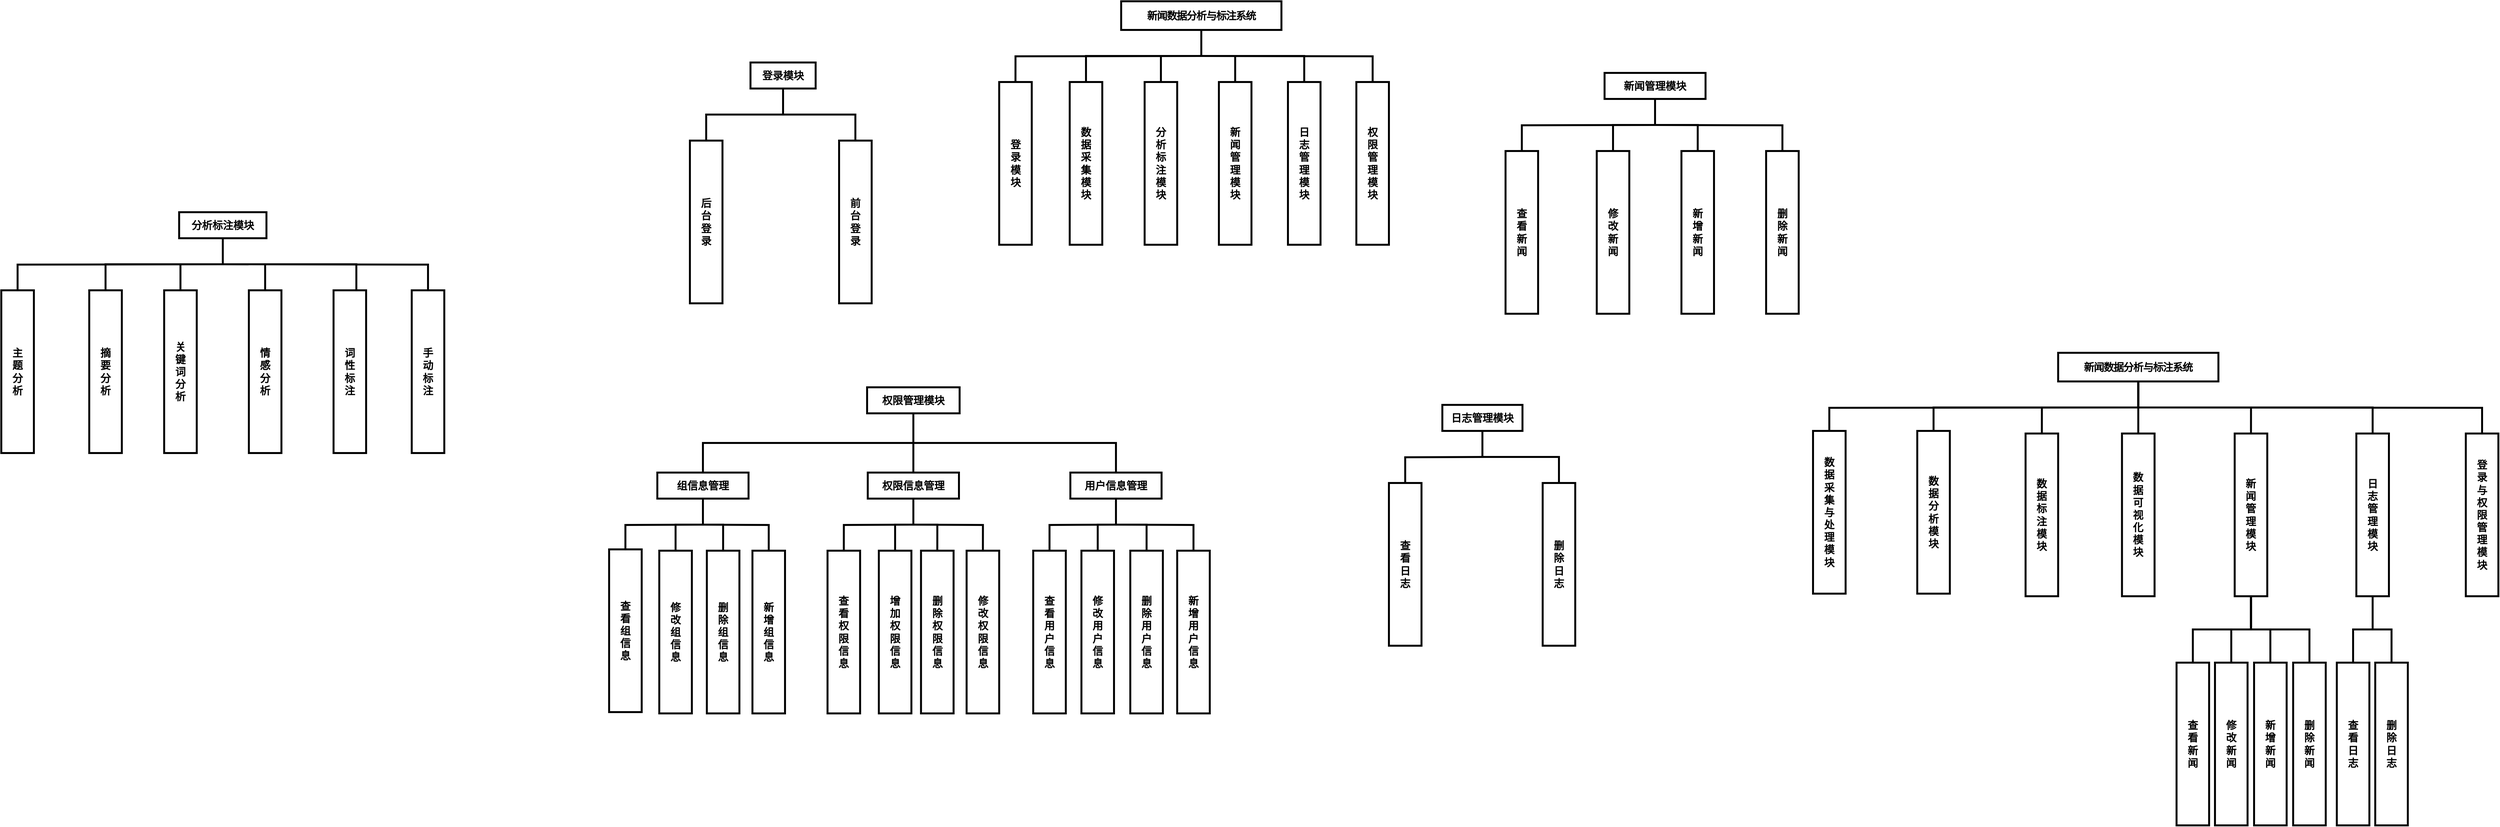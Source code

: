 <mxfile version="26.2.15">
  <diagram name="第 1 页" id="wNZx7SyFyyRfFWTo70jK">
    <mxGraphModel dx="2919" dy="907" grid="0" gridSize="10" guides="1" tooltips="1" connect="1" arrows="1" fold="1" page="0" pageScale="1" pageWidth="827" pageHeight="1169" math="0" shadow="0">
      <root>
        <mxCell id="0" />
        <mxCell id="1" parent="0" />
        <mxCell id="DOAJAbYyy1WLWtL5gkmH-6" style="edgeStyle=orthogonalEdgeStyle;rounded=0;orthogonalLoop=1;jettySize=auto;html=1;entryX=0.5;entryY=0;entryDx=0;entryDy=0;strokeWidth=3;fontSize=16;fontStyle=1;endArrow=none;startFill=0;" parent="1" target="DOAJAbYyy1WLWtL5gkmH-3" edge="1">
          <mxGeometry relative="1" as="geometry">
            <mxPoint x="440" y="250" as="sourcePoint" />
          </mxGeometry>
        </mxCell>
        <mxCell id="DOAJAbYyy1WLWtL5gkmH-7" style="edgeStyle=orthogonalEdgeStyle;rounded=0;orthogonalLoop=1;jettySize=auto;html=1;entryX=0.5;entryY=0;entryDx=0;entryDy=0;strokeWidth=3;fontSize=16;fontStyle=1;endArrow=none;startFill=0;" parent="1" source="DOAJAbYyy1WLWtL5gkmH-1" target="DOAJAbYyy1WLWtL5gkmH-2" edge="1">
          <mxGeometry relative="1" as="geometry" />
        </mxCell>
        <mxCell id="DOAJAbYyy1WLWtL5gkmH-9" style="edgeStyle=orthogonalEdgeStyle;rounded=0;orthogonalLoop=1;jettySize=auto;html=1;entryX=0.5;entryY=0;entryDx=0;entryDy=0;strokeWidth=3;fontSize=16;fontStyle=1;endArrow=none;startFill=0;" parent="1" target="DOAJAbYyy1WLWtL5gkmH-5" edge="1">
          <mxGeometry relative="1" as="geometry">
            <mxPoint x="440" y="250" as="sourcePoint" />
          </mxGeometry>
        </mxCell>
        <mxCell id="2Rs48mxPkC5bB08ID7a5-3" style="edgeStyle=orthogonalEdgeStyle;rounded=0;orthogonalLoop=1;jettySize=auto;html=1;exitX=0.5;exitY=1;exitDx=0;exitDy=0;strokeWidth=3;fontSize=16;fontStyle=1;endArrow=none;startFill=0;" parent="1" source="DOAJAbYyy1WLWtL5gkmH-1" target="2Rs48mxPkC5bB08ID7a5-1" edge="1">
          <mxGeometry relative="1" as="geometry" />
        </mxCell>
        <mxCell id="2Rs48mxPkC5bB08ID7a5-4" style="edgeStyle=orthogonalEdgeStyle;rounded=0;orthogonalLoop=1;jettySize=auto;html=1;entryX=0.5;entryY=0;entryDx=0;entryDy=0;exitX=0.5;exitY=1;exitDx=0;exitDy=0;strokeWidth=3;fontSize=16;fontStyle=1;endArrow=none;startFill=0;" parent="1" source="DOAJAbYyy1WLWtL5gkmH-1" target="DOAJAbYyy1WLWtL5gkmH-4" edge="1">
          <mxGeometry relative="1" as="geometry" />
        </mxCell>
        <mxCell id="2Rs48mxPkC5bB08ID7a5-6" style="edgeStyle=orthogonalEdgeStyle;rounded=0;orthogonalLoop=1;jettySize=auto;html=1;entryX=0.5;entryY=0;entryDx=0;entryDy=0;strokeWidth=3;fontSize=16;fontStyle=1;endArrow=none;startFill=0;" parent="1" source="DOAJAbYyy1WLWtL5gkmH-1" target="2Rs48mxPkC5bB08ID7a5-5" edge="1">
          <mxGeometry relative="1" as="geometry" />
        </mxCell>
        <mxCell id="DOAJAbYyy1WLWtL5gkmH-1" value="&lt;span lang=&quot;ZH-CN&quot; style=&quot;text-align: start; line-height: 24px; font-family: SimHei; letter-spacing: -0.65pt;&quot;&gt;&lt;font&gt;新闻数据分析与标注系统&lt;/font&gt;&lt;/span&gt;&lt;span style=&quot;text-align: start;&quot;&gt;&lt;/span&gt;" style="whiteSpace=wrap;html=1;align=center;strokeWidth=3;fontSize=16;fontStyle=1" parent="1" vertex="1">
          <mxGeometry x="319" y="166" width="246" height="44" as="geometry" />
        </mxCell>
        <mxCell id="DOAJAbYyy1WLWtL5gkmH-2" value="&lt;div&gt;分&lt;/div&gt;&lt;div&gt;析&lt;/div&gt;&lt;div&gt;标&lt;/div&gt;&lt;div&gt;注&lt;/div&gt;&lt;div&gt;模&lt;/div&gt;&lt;div&gt;块&lt;/div&gt;" style="whiteSpace=wrap;html=1;align=center;strokeWidth=3;fontSize=16;fontStyle=1" parent="1" vertex="1">
          <mxGeometry x="355" y="290" width="50" height="250" as="geometry" />
        </mxCell>
        <mxCell id="DOAJAbYyy1WLWtL5gkmH-3" value="&lt;div&gt;&lt;span style=&quot;background-color: transparent; color: light-dark(rgb(0, 0, 0), rgb(255, 255, 255));&quot;&gt;登&lt;/span&gt;&lt;/div&gt;&lt;div&gt;录&lt;/div&gt;&lt;div&gt;&lt;span style=&quot;background-color: transparent; color: light-dark(rgb(0, 0, 0), rgb(255, 255, 255));&quot;&gt;模&lt;/span&gt;&lt;/div&gt;&lt;div&gt;&lt;span style=&quot;background-color: transparent; color: light-dark(rgb(0, 0, 0), rgb(255, 255, 255));&quot;&gt;块&lt;/span&gt;&lt;/div&gt;" style="whiteSpace=wrap;html=1;align=center;strokeWidth=3;fontSize=16;fontStyle=1" parent="1" vertex="1">
          <mxGeometry x="131.75" y="290" width="50" height="250" as="geometry" />
        </mxCell>
        <mxCell id="DOAJAbYyy1WLWtL5gkmH-4" value="日&lt;div&gt;志&lt;/div&gt;&lt;div&gt;管&lt;/div&gt;&lt;div&gt;理&lt;/div&gt;&lt;div&gt;模&lt;/div&gt;&lt;div&gt;块&lt;/div&gt;" style="whiteSpace=wrap;html=1;align=center;strokeWidth=3;fontSize=16;fontStyle=1" parent="1" vertex="1">
          <mxGeometry x="575" y="290" width="50" height="250" as="geometry" />
        </mxCell>
        <mxCell id="DOAJAbYyy1WLWtL5gkmH-5" value="权&lt;div&gt;限&lt;/div&gt;&lt;div&gt;&lt;span style=&quot;background-color: transparent; color: light-dark(rgb(0, 0, 0), rgb(255, 255, 255));&quot;&gt;管&lt;/span&gt;&lt;/div&gt;&lt;div&gt;&lt;span style=&quot;background-color: transparent; color: light-dark(rgb(0, 0, 0), rgb(255, 255, 255));&quot;&gt;理&lt;/span&gt;&lt;/div&gt;&lt;div&gt;&lt;span style=&quot;background-color: transparent; color: light-dark(rgb(0, 0, 0), rgb(255, 255, 255));&quot;&gt;模&lt;/span&gt;&lt;/div&gt;&lt;div&gt;&lt;span style=&quot;background-color: transparent; color: light-dark(rgb(0, 0, 0), rgb(255, 255, 255));&quot;&gt;块&lt;/span&gt;&lt;/div&gt;" style="whiteSpace=wrap;html=1;align=center;strokeWidth=3;fontSize=16;fontStyle=1" parent="1" vertex="1">
          <mxGeometry x="680" y="290" width="50" height="250" as="geometry" />
        </mxCell>
        <mxCell id="DOAJAbYyy1WLWtL5gkmH-11" style="edgeStyle=orthogonalEdgeStyle;rounded=0;orthogonalLoop=1;jettySize=auto;html=1;entryX=0.5;entryY=0;entryDx=0;entryDy=0;strokeWidth=3;fontSize=16;fontStyle=1;endArrow=none;startFill=0;exitX=0.5;exitY=1;exitDx=0;exitDy=0;" parent="1" source="DOAJAbYyy1WLWtL5gkmH-14" target="DOAJAbYyy1WLWtL5gkmH-15" edge="1">
          <mxGeometry relative="1" as="geometry" />
        </mxCell>
        <mxCell id="DOAJAbYyy1WLWtL5gkmH-12" style="edgeStyle=orthogonalEdgeStyle;rounded=0;orthogonalLoop=1;jettySize=auto;html=1;entryX=0.5;entryY=0;entryDx=0;entryDy=0;strokeWidth=3;fontSize=16;fontStyle=1;endArrow=none;startFill=0;exitX=0.5;exitY=1;exitDx=0;exitDy=0;" parent="1" source="DOAJAbYyy1WLWtL5gkmH-14" target="DOAJAbYyy1WLWtL5gkmH-17" edge="1">
          <mxGeometry relative="1" as="geometry" />
        </mxCell>
        <mxCell id="DOAJAbYyy1WLWtL5gkmH-14" value="登录模块" style="whiteSpace=wrap;html=1;align=center;strokeWidth=3;fontSize=16;fontStyle=1" parent="1" vertex="1">
          <mxGeometry x="-250" y="260" width="100" height="40" as="geometry" />
        </mxCell>
        <mxCell id="DOAJAbYyy1WLWtL5gkmH-15" value="&lt;span style=&quot;background-color: transparent; color: light-dark(rgb(0, 0, 0), rgb(255, 255, 255));&quot;&gt;后&lt;/span&gt;&lt;div&gt;&lt;span style=&quot;background-color: transparent; color: light-dark(rgb(0, 0, 0), rgb(255, 255, 255));&quot;&gt;台&lt;/span&gt;&lt;/div&gt;&lt;div&gt;&lt;span style=&quot;background-color: transparent; color: light-dark(rgb(0, 0, 0), rgb(255, 255, 255));&quot;&gt;登&lt;/span&gt;&lt;div&gt;录&lt;/div&gt;&lt;/div&gt;" style="whiteSpace=wrap;html=1;align=center;strokeWidth=3;fontSize=16;fontStyle=1" parent="1" vertex="1">
          <mxGeometry x="-343" y="380" width="50" height="250" as="geometry" />
        </mxCell>
        <mxCell id="DOAJAbYyy1WLWtL5gkmH-17" value="前&lt;div&gt;台&lt;br&gt;&lt;div&gt;登&lt;/div&gt;&lt;div&gt;录&lt;/div&gt;&lt;/div&gt;" style="whiteSpace=wrap;html=1;align=center;strokeWidth=3;fontSize=16;fontStyle=1" parent="1" vertex="1">
          <mxGeometry x="-114" y="380" width="50" height="250" as="geometry" />
        </mxCell>
        <mxCell id="DOAJAbYyy1WLWtL5gkmH-56" style="edgeStyle=orthogonalEdgeStyle;rounded=0;orthogonalLoop=1;jettySize=auto;html=1;entryX=0.5;entryY=0;entryDx=0;entryDy=0;strokeWidth=3;fontSize=16;fontStyle=1;endArrow=none;startFill=0;" parent="1" target="DOAJAbYyy1WLWtL5gkmH-62" edge="1">
          <mxGeometry relative="1" as="geometry">
            <mxPoint x="-323" y="970" as="sourcePoint" />
          </mxGeometry>
        </mxCell>
        <mxCell id="DOAJAbYyy1WLWtL5gkmH-57" style="edgeStyle=orthogonalEdgeStyle;rounded=0;orthogonalLoop=1;jettySize=auto;html=1;entryX=0.5;entryY=0;entryDx=0;entryDy=0;strokeWidth=3;fontSize=16;fontStyle=1;endArrow=none;startFill=0;" parent="1" source="DOAJAbYyy1WLWtL5gkmH-60" target="DOAJAbYyy1WLWtL5gkmH-61" edge="1">
          <mxGeometry relative="1" as="geometry" />
        </mxCell>
        <mxCell id="DOAJAbYyy1WLWtL5gkmH-59" style="edgeStyle=orthogonalEdgeStyle;rounded=0;orthogonalLoop=1;jettySize=auto;html=1;entryX=0.5;entryY=0;entryDx=0;entryDy=0;strokeWidth=3;fontSize=16;fontStyle=1;endArrow=none;startFill=0;" parent="1" target="DOAJAbYyy1WLWtL5gkmH-64" edge="1">
          <mxGeometry relative="1" as="geometry">
            <mxPoint x="-323" y="970" as="sourcePoint" />
          </mxGeometry>
        </mxCell>
        <mxCell id="P7XNdEsVjHA1NqvzfbC5-4" style="edgeStyle=orthogonalEdgeStyle;rounded=0;orthogonalLoop=1;jettySize=auto;html=1;entryX=0.5;entryY=0;entryDx=0;entryDy=0;strokeWidth=3;fontStyle=1;fontSize=16;endArrow=none;startFill=0;" parent="1" source="DOAJAbYyy1WLWtL5gkmH-60" target="P7XNdEsVjHA1NqvzfbC5-3" edge="1">
          <mxGeometry relative="1" as="geometry" />
        </mxCell>
        <mxCell id="DOAJAbYyy1WLWtL5gkmH-60" value="组信息管理" style="whiteSpace=wrap;html=1;align=center;strokeWidth=3;fontSize=16;fontStyle=1" parent="1" vertex="1">
          <mxGeometry x="-393" y="890" width="140" height="40" as="geometry" />
        </mxCell>
        <mxCell id="DOAJAbYyy1WLWtL5gkmH-61" value="修&lt;div&gt;改&lt;/div&gt;&lt;div&gt;组&lt;/div&gt;&lt;div&gt;信&lt;/div&gt;&lt;div&gt;息&lt;/div&gt;" style="whiteSpace=wrap;html=1;align=center;strokeWidth=3;fontSize=16;fontStyle=1" parent="1" vertex="1">
          <mxGeometry x="-390" y="1010" width="50" height="250" as="geometry" />
        </mxCell>
        <mxCell id="DOAJAbYyy1WLWtL5gkmH-62" value="&lt;div&gt;查&lt;/div&gt;&lt;div&gt;看&lt;/div&gt;&lt;div&gt;组&lt;/div&gt;&lt;div&gt;信&lt;/div&gt;&lt;div&gt;息&lt;/div&gt;" style="whiteSpace=wrap;html=1;align=center;strokeWidth=3;fontSize=16;fontStyle=1" parent="1" vertex="1">
          <mxGeometry x="-467" y="1008" width="50" height="250" as="geometry" />
        </mxCell>
        <mxCell id="DOAJAbYyy1WLWtL5gkmH-64" value="&lt;span style=&quot;background-color: transparent; color: light-dark(rgb(0, 0, 0), rgb(255, 255, 255));&quot;&gt;新&lt;/span&gt;&lt;div&gt;&lt;span style=&quot;background-color: transparent; color: light-dark(rgb(0, 0, 0), rgb(255, 255, 255));&quot;&gt;增&lt;/span&gt;&lt;/div&gt;&lt;div&gt;&lt;span style=&quot;background-color: transparent; color: light-dark(rgb(0, 0, 0), rgb(255, 255, 255));&quot;&gt;组&lt;/span&gt;&lt;/div&gt;&lt;div&gt;&lt;span style=&quot;background-color: transparent; color: light-dark(rgb(0, 0, 0), rgb(255, 255, 255));&quot;&gt;信&lt;/span&gt;&lt;/div&gt;&lt;div&gt;&lt;span style=&quot;background-color: transparent; color: light-dark(rgb(0, 0, 0), rgb(255, 255, 255));&quot;&gt;息&lt;/span&gt;&lt;/div&gt;" style="whiteSpace=wrap;html=1;align=center;strokeWidth=3;fontSize=16;fontStyle=1" parent="1" vertex="1">
          <mxGeometry x="-247" y="1010" width="50" height="250" as="geometry" />
        </mxCell>
        <mxCell id="DOAJAbYyy1WLWtL5gkmH-65" style="edgeStyle=orthogonalEdgeStyle;rounded=0;orthogonalLoop=1;jettySize=auto;html=1;entryX=0.5;entryY=0;entryDx=0;entryDy=0;strokeWidth=3;fontSize=16;fontStyle=1;endArrow=none;startFill=0;" parent="1" target="DOAJAbYyy1WLWtL5gkmH-71" edge="1">
          <mxGeometry relative="1" as="geometry">
            <mxPoint x="311" y="970" as="sourcePoint" />
          </mxGeometry>
        </mxCell>
        <mxCell id="DOAJAbYyy1WLWtL5gkmH-66" style="edgeStyle=orthogonalEdgeStyle;rounded=0;orthogonalLoop=1;jettySize=auto;html=1;entryX=0.5;entryY=0;entryDx=0;entryDy=0;strokeWidth=3;fontSize=16;fontStyle=1;endArrow=none;startFill=0;" parent="1" source="DOAJAbYyy1WLWtL5gkmH-69" target="DOAJAbYyy1WLWtL5gkmH-70" edge="1">
          <mxGeometry relative="1" as="geometry" />
        </mxCell>
        <mxCell id="DOAJAbYyy1WLWtL5gkmH-68" style="edgeStyle=orthogonalEdgeStyle;rounded=0;orthogonalLoop=1;jettySize=auto;html=1;entryX=0.5;entryY=0;entryDx=0;entryDy=0;strokeWidth=3;fontSize=16;fontStyle=1;endArrow=none;startFill=0;" parent="1" target="DOAJAbYyy1WLWtL5gkmH-73" edge="1">
          <mxGeometry relative="1" as="geometry">
            <mxPoint x="311" y="970" as="sourcePoint" />
          </mxGeometry>
        </mxCell>
        <mxCell id="P7XNdEsVjHA1NqvzfbC5-6" style="edgeStyle=orthogonalEdgeStyle;rounded=0;orthogonalLoop=1;jettySize=auto;html=1;entryX=0.5;entryY=0;entryDx=0;entryDy=0;strokeWidth=3;fontStyle=1;fontSize=16;endArrow=none;startFill=0;" parent="1" source="DOAJAbYyy1WLWtL5gkmH-69" target="P7XNdEsVjHA1NqvzfbC5-5" edge="1">
          <mxGeometry relative="1" as="geometry" />
        </mxCell>
        <mxCell id="DOAJAbYyy1WLWtL5gkmH-69" value="用户信息管理" style="whiteSpace=wrap;html=1;align=center;strokeWidth=3;fontSize=16;fontStyle=1" parent="1" vertex="1">
          <mxGeometry x="241" y="890" width="140" height="40" as="geometry" />
        </mxCell>
        <mxCell id="DOAJAbYyy1WLWtL5gkmH-70" value="修&lt;div&gt;改&lt;/div&gt;&lt;div&gt;用&lt;/div&gt;&lt;div&gt;户&lt;/div&gt;&lt;div&gt;信&lt;/div&gt;&lt;div&gt;息&lt;/div&gt;" style="whiteSpace=wrap;html=1;align=center;strokeWidth=3;fontSize=16;fontStyle=1" parent="1" vertex="1">
          <mxGeometry x="258" y="1010" width="50" height="250" as="geometry" />
        </mxCell>
        <mxCell id="DOAJAbYyy1WLWtL5gkmH-71" value="&lt;div&gt;查&lt;/div&gt;&lt;div&gt;看&lt;/div&gt;&lt;div&gt;用&lt;/div&gt;&lt;div&gt;户&lt;/div&gt;&lt;div&gt;信&lt;/div&gt;&lt;div&gt;息&lt;/div&gt;" style="whiteSpace=wrap;html=1;align=center;strokeWidth=3;fontSize=16;fontStyle=1" parent="1" vertex="1">
          <mxGeometry x="184" y="1010" width="50" height="250" as="geometry" />
        </mxCell>
        <mxCell id="DOAJAbYyy1WLWtL5gkmH-73" value="&lt;span style=&quot;background-color: transparent; color: light-dark(rgb(0, 0, 0), rgb(255, 255, 255));&quot;&gt;新&lt;/span&gt;&lt;div&gt;&lt;span style=&quot;background-color: transparent; color: light-dark(rgb(0, 0, 0), rgb(255, 255, 255));&quot;&gt;增&lt;/span&gt;&lt;/div&gt;&lt;div&gt;&lt;span style=&quot;background-color: transparent; color: light-dark(rgb(0, 0, 0), rgb(255, 255, 255));&quot;&gt;用&lt;/span&gt;&lt;div&gt;户&lt;/div&gt;&lt;/div&gt;&lt;div&gt;信&lt;/div&gt;&lt;div&gt;息&lt;/div&gt;" style="whiteSpace=wrap;html=1;align=center;strokeWidth=3;fontSize=16;fontStyle=1" parent="1" vertex="1">
          <mxGeometry x="405" y="1010" width="50" height="250" as="geometry" />
        </mxCell>
        <mxCell id="DOAJAbYyy1WLWtL5gkmH-74" style="edgeStyle=orthogonalEdgeStyle;rounded=0;orthogonalLoop=1;jettySize=auto;html=1;entryX=0.5;entryY=0;entryDx=0;entryDy=0;strokeWidth=3;fontSize=16;fontStyle=1;endArrow=none;startFill=0;" parent="1" target="DOAJAbYyy1WLWtL5gkmH-80" edge="1">
          <mxGeometry relative="1" as="geometry">
            <mxPoint x="1.75" y="970" as="sourcePoint" />
          </mxGeometry>
        </mxCell>
        <mxCell id="DOAJAbYyy1WLWtL5gkmH-76" style="edgeStyle=orthogonalEdgeStyle;rounded=0;orthogonalLoop=1;jettySize=auto;html=1;entryX=0.5;entryY=0;entryDx=0;entryDy=0;strokeWidth=3;fontSize=16;fontStyle=1;endArrow=none;startFill=0;" parent="1" source="DOAJAbYyy1WLWtL5gkmH-78" target="DOAJAbYyy1WLWtL5gkmH-81" edge="1">
          <mxGeometry relative="1" as="geometry" />
        </mxCell>
        <mxCell id="DOAJAbYyy1WLWtL5gkmH-77" style="edgeStyle=orthogonalEdgeStyle;rounded=0;orthogonalLoop=1;jettySize=auto;html=1;entryX=0.5;entryY=0;entryDx=0;entryDy=0;strokeWidth=3;fontSize=16;fontStyle=1;endArrow=none;startFill=0;" parent="1" target="DOAJAbYyy1WLWtL5gkmH-82" edge="1">
          <mxGeometry relative="1" as="geometry">
            <mxPoint x="1.75" y="970" as="sourcePoint" />
          </mxGeometry>
        </mxCell>
        <mxCell id="P7XNdEsVjHA1NqvzfbC5-10" style="edgeStyle=orthogonalEdgeStyle;rounded=0;orthogonalLoop=1;jettySize=auto;html=1;strokeWidth=3;fontStyle=1;fontSize=16;endArrow=none;startFill=0;" parent="1" source="DOAJAbYyy1WLWtL5gkmH-78" target="P7XNdEsVjHA1NqvzfbC5-8" edge="1">
          <mxGeometry relative="1" as="geometry" />
        </mxCell>
        <mxCell id="DOAJAbYyy1WLWtL5gkmH-78" value="权限信息管理" style="whiteSpace=wrap;html=1;align=center;strokeWidth=3;fontSize=16;fontStyle=1" parent="1" vertex="1">
          <mxGeometry x="-70" y="890" width="140" height="40" as="geometry" />
        </mxCell>
        <mxCell id="DOAJAbYyy1WLWtL5gkmH-80" value="&lt;div&gt;查&lt;/div&gt;&lt;div&gt;看&lt;/div&gt;&lt;div&gt;权&lt;/div&gt;&lt;div&gt;限&lt;/div&gt;&lt;div&gt;信&lt;/div&gt;&lt;div&gt;息&lt;/div&gt;" style="whiteSpace=wrap;html=1;align=center;strokeWidth=3;fontSize=16;fontStyle=1" parent="1" vertex="1">
          <mxGeometry x="-131.75" y="1010" width="50" height="250" as="geometry" />
        </mxCell>
        <mxCell id="DOAJAbYyy1WLWtL5gkmH-81" value="删&lt;div&gt;除&lt;/div&gt;&lt;div&gt;权&lt;/div&gt;&lt;div&gt;限&lt;/div&gt;&lt;div&gt;信&lt;/div&gt;&lt;div&gt;息&lt;/div&gt;" style="whiteSpace=wrap;html=1;align=center;strokeWidth=3;fontSize=16;fontStyle=1" parent="1" vertex="1">
          <mxGeometry x="11.75" y="1010" width="50" height="250" as="geometry" />
        </mxCell>
        <mxCell id="DOAJAbYyy1WLWtL5gkmH-82" value="修&lt;div&gt;改&lt;/div&gt;&lt;div&gt;权&lt;/div&gt;&lt;div&gt;限&lt;/div&gt;&lt;div&gt;信&lt;/div&gt;&lt;div&gt;息&lt;/div&gt;" style="whiteSpace=wrap;html=1;align=center;strokeWidth=3;fontSize=16;fontStyle=1" parent="1" vertex="1">
          <mxGeometry x="81.75" y="1010" width="50" height="250" as="geometry" />
        </mxCell>
        <mxCell id="DOAJAbYyy1WLWtL5gkmH-84" style="edgeStyle=orthogonalEdgeStyle;rounded=0;orthogonalLoop=1;jettySize=auto;html=1;entryX=0.5;entryY=0;entryDx=0;entryDy=0;exitX=0.5;exitY=1;exitDx=0;exitDy=0;strokeWidth=3;fontSize=16;fontStyle=1;endArrow=none;startFill=0;" parent="1" source="DOAJAbYyy1WLWtL5gkmH-83" target="DOAJAbYyy1WLWtL5gkmH-60" edge="1">
          <mxGeometry relative="1" as="geometry" />
        </mxCell>
        <mxCell id="DOAJAbYyy1WLWtL5gkmH-85" style="edgeStyle=orthogonalEdgeStyle;rounded=0;orthogonalLoop=1;jettySize=auto;html=1;exitX=0.5;exitY=1;exitDx=0;exitDy=0;strokeWidth=3;fontSize=16;fontStyle=1;endArrow=none;startFill=0;" parent="1" source="DOAJAbYyy1WLWtL5gkmH-83" target="DOAJAbYyy1WLWtL5gkmH-69" edge="1">
          <mxGeometry relative="1" as="geometry" />
        </mxCell>
        <mxCell id="DOAJAbYyy1WLWtL5gkmH-87" style="rounded=0;orthogonalLoop=1;jettySize=auto;html=1;entryX=0.5;entryY=0;entryDx=0;entryDy=0;strokeWidth=3;fontSize=16;fontStyle=1;endArrow=none;startFill=0;" parent="1" source="DOAJAbYyy1WLWtL5gkmH-83" target="DOAJAbYyy1WLWtL5gkmH-78" edge="1">
          <mxGeometry relative="1" as="geometry" />
        </mxCell>
        <mxCell id="DOAJAbYyy1WLWtL5gkmH-83" value="权限管理模块" style="whiteSpace=wrap;html=1;align=center;strokeWidth=3;fontSize=16;fontStyle=1" parent="1" vertex="1">
          <mxGeometry x="-71" y="759" width="142" height="40" as="geometry" />
        </mxCell>
        <mxCell id="DOAJAbYyy1WLWtL5gkmH-88" style="edgeStyle=orthogonalEdgeStyle;rounded=0;orthogonalLoop=1;jettySize=auto;html=1;entryX=0.5;entryY=0;entryDx=0;entryDy=0;strokeWidth=3;fontSize=16;fontStyle=1;endArrow=none;endFill=1;startFill=0;" parent="1" target="DOAJAbYyy1WLWtL5gkmH-94" edge="1">
          <mxGeometry relative="1" as="geometry">
            <mxPoint x="880" y="866" as="sourcePoint" />
          </mxGeometry>
        </mxCell>
        <mxCell id="DOAJAbYyy1WLWtL5gkmH-89" style="edgeStyle=orthogonalEdgeStyle;rounded=0;orthogonalLoop=1;jettySize=auto;html=1;entryX=0.5;entryY=0;entryDx=0;entryDy=0;exitX=0.5;exitY=1;exitDx=0;exitDy=0;strokeWidth=3;fontSize=16;fontStyle=1;endArrow=none;startFill=0;" parent="1" source="DOAJAbYyy1WLWtL5gkmH-92" target="DOAJAbYyy1WLWtL5gkmH-93" edge="1">
          <mxGeometry relative="1" as="geometry" />
        </mxCell>
        <mxCell id="DOAJAbYyy1WLWtL5gkmH-92" value="日志管理模块" style="whiteSpace=wrap;html=1;align=center;strokeWidth=3;fontSize=16;fontStyle=1" parent="1" vertex="1">
          <mxGeometry x="812" y="786" width="123" height="40" as="geometry" />
        </mxCell>
        <mxCell id="DOAJAbYyy1WLWtL5gkmH-93" value="删&lt;div&gt;除&lt;/div&gt;&lt;div&gt;日&lt;/div&gt;&lt;div&gt;志&lt;/div&gt;" style="whiteSpace=wrap;html=1;align=center;strokeWidth=3;fontSize=16;fontStyle=1" parent="1" vertex="1">
          <mxGeometry x="966" y="906" width="50" height="250" as="geometry" />
        </mxCell>
        <mxCell id="DOAJAbYyy1WLWtL5gkmH-94" value="&lt;div&gt;查&lt;/div&gt;&lt;div&gt;看&lt;/div&gt;&lt;div&gt;日&lt;/div&gt;&lt;div&gt;志&lt;/div&gt;" style="whiteSpace=wrap;html=1;align=center;strokeWidth=3;fontSize=16;fontStyle=1" parent="1" vertex="1">
          <mxGeometry x="730" y="906" width="50" height="250" as="geometry" />
        </mxCell>
        <mxCell id="DOAJAbYyy1WLWtL5gkmH-97" style="edgeStyle=orthogonalEdgeStyle;rounded=0;orthogonalLoop=1;jettySize=auto;html=1;entryX=0.5;entryY=0;entryDx=0;entryDy=0;strokeWidth=3;fontSize=16;fontStyle=1;endArrow=none;startFill=0;" parent="1" target="DOAJAbYyy1WLWtL5gkmH-103" edge="1">
          <mxGeometry relative="1" as="geometry">
            <mxPoint x="1139" y="356" as="sourcePoint" />
          </mxGeometry>
        </mxCell>
        <mxCell id="DOAJAbYyy1WLWtL5gkmH-98" style="edgeStyle=orthogonalEdgeStyle;rounded=0;orthogonalLoop=1;jettySize=auto;html=1;entryX=0.5;entryY=0;entryDx=0;entryDy=0;strokeWidth=3;fontSize=16;fontStyle=1;endArrow=none;startFill=0;" parent="1" source="DOAJAbYyy1WLWtL5gkmH-101" target="DOAJAbYyy1WLWtL5gkmH-102" edge="1">
          <mxGeometry relative="1" as="geometry" />
        </mxCell>
        <mxCell id="DOAJAbYyy1WLWtL5gkmH-99" style="edgeStyle=orthogonalEdgeStyle;rounded=0;orthogonalLoop=1;jettySize=auto;html=1;entryX=0.5;entryY=0;entryDx=0;entryDy=0;strokeWidth=3;fontSize=16;fontStyle=1;endArrow=none;startFill=0;" parent="1" source="DOAJAbYyy1WLWtL5gkmH-101" target="DOAJAbYyy1WLWtL5gkmH-104" edge="1">
          <mxGeometry relative="1" as="geometry" />
        </mxCell>
        <mxCell id="DOAJAbYyy1WLWtL5gkmH-100" style="edgeStyle=orthogonalEdgeStyle;rounded=0;orthogonalLoop=1;jettySize=auto;html=1;entryX=0.5;entryY=0;entryDx=0;entryDy=0;strokeWidth=3;fontSize=16;fontStyle=1;endArrow=none;startFill=0;" parent="1" target="DOAJAbYyy1WLWtL5gkmH-105" edge="1">
          <mxGeometry relative="1" as="geometry">
            <mxPoint x="1139" y="356" as="sourcePoint" />
          </mxGeometry>
        </mxCell>
        <mxCell id="DOAJAbYyy1WLWtL5gkmH-101" value="新闻管理模块" style="whiteSpace=wrap;html=1;align=center;strokeWidth=3;fontSize=16;fontStyle=1" parent="1" vertex="1">
          <mxGeometry x="1061" y="276" width="155" height="40" as="geometry" />
        </mxCell>
        <mxCell id="DOAJAbYyy1WLWtL5gkmH-102" value="修&lt;div&gt;改&lt;/div&gt;&lt;div&gt;新&lt;/div&gt;&lt;div&gt;闻&lt;/div&gt;" style="whiteSpace=wrap;html=1;align=center;strokeWidth=3;fontSize=16;fontStyle=1" parent="1" vertex="1">
          <mxGeometry x="1049" y="396" width="50" height="250" as="geometry" />
        </mxCell>
        <mxCell id="DOAJAbYyy1WLWtL5gkmH-103" value="&lt;div&gt;查&lt;/div&gt;&lt;div&gt;看&lt;/div&gt;&lt;div&gt;新&lt;/div&gt;&lt;div&gt;闻&lt;/div&gt;" style="whiteSpace=wrap;html=1;align=center;strokeWidth=3;fontSize=16;fontStyle=1" parent="1" vertex="1">
          <mxGeometry x="909" y="396" width="50" height="250" as="geometry" />
        </mxCell>
        <mxCell id="DOAJAbYyy1WLWtL5gkmH-104" value="新&lt;div&gt;增&lt;/div&gt;&lt;div&gt;新&lt;/div&gt;&lt;div&gt;闻&lt;/div&gt;" style="whiteSpace=wrap;html=1;align=center;strokeWidth=3;fontSize=16;fontStyle=1" parent="1" vertex="1">
          <mxGeometry x="1179" y="396" width="50" height="250" as="geometry" />
        </mxCell>
        <mxCell id="DOAJAbYyy1WLWtL5gkmH-105" value="删&lt;div&gt;除&lt;/div&gt;&lt;div&gt;新&lt;/div&gt;&lt;div&gt;闻&lt;/div&gt;" style="whiteSpace=wrap;html=1;align=center;strokeWidth=3;fontSize=16;fontStyle=1" parent="1" vertex="1">
          <mxGeometry x="1309" y="396" width="50" height="250" as="geometry" />
        </mxCell>
        <mxCell id="tvbMSQ5SA4LCNX8znJJP-1" style="edgeStyle=orthogonalEdgeStyle;rounded=0;orthogonalLoop=1;jettySize=auto;html=1;entryX=0.5;entryY=0;entryDx=0;entryDy=0;fontSize=16;fontStyle=1;strokeWidth=3;endArrow=none;startFill=0;" parent="1" target="tvbMSQ5SA4LCNX8znJJP-7" edge="1">
          <mxGeometry relative="1" as="geometry">
            <mxPoint x="-1060" y="570" as="sourcePoint" />
          </mxGeometry>
        </mxCell>
        <mxCell id="tvbMSQ5SA4LCNX8znJJP-2" style="edgeStyle=orthogonalEdgeStyle;rounded=0;orthogonalLoop=1;jettySize=auto;html=1;entryX=0.5;entryY=0;entryDx=0;entryDy=0;fontSize=16;fontStyle=1;strokeWidth=3;endArrow=none;startFill=0;" parent="1" source="tvbMSQ5SA4LCNX8znJJP-5" target="tvbMSQ5SA4LCNX8znJJP-6" edge="1">
          <mxGeometry relative="1" as="geometry" />
        </mxCell>
        <mxCell id="tvbMSQ5SA4LCNX8znJJP-3" style="edgeStyle=orthogonalEdgeStyle;rounded=0;orthogonalLoop=1;jettySize=auto;html=1;entryX=0.5;entryY=0;entryDx=0;entryDy=0;fontSize=16;fontStyle=1;strokeWidth=3;endArrow=none;startFill=0;" parent="1" source="tvbMSQ5SA4LCNX8znJJP-5" target="tvbMSQ5SA4LCNX8znJJP-8" edge="1">
          <mxGeometry relative="1" as="geometry" />
        </mxCell>
        <mxCell id="tvbMSQ5SA4LCNX8znJJP-4" style="edgeStyle=orthogonalEdgeStyle;rounded=0;orthogonalLoop=1;jettySize=auto;html=1;entryX=0.5;entryY=0;entryDx=0;entryDy=0;fontSize=16;fontStyle=1;strokeWidth=3;endArrow=none;startFill=0;" parent="1" target="tvbMSQ5SA4LCNX8znJJP-9" edge="1">
          <mxGeometry relative="1" as="geometry">
            <mxPoint x="-1060" y="570" as="sourcePoint" />
          </mxGeometry>
        </mxCell>
        <mxCell id="tvbMSQ5SA4LCNX8znJJP-12" style="edgeStyle=orthogonalEdgeStyle;rounded=0;orthogonalLoop=1;jettySize=auto;html=1;entryX=0.5;entryY=0;entryDx=0;entryDy=0;fontSize=16;fontStyle=1;strokeWidth=3;endArrow=none;startFill=0;" parent="1" source="tvbMSQ5SA4LCNX8znJJP-5" target="tvbMSQ5SA4LCNX8znJJP-10" edge="1">
          <mxGeometry relative="1" as="geometry">
            <Array as="points">
              <mxPoint x="-1060" y="570" />
              <mxPoint x="-1240" y="570" />
            </Array>
          </mxGeometry>
        </mxCell>
        <mxCell id="tvbMSQ5SA4LCNX8znJJP-13" style="edgeStyle=orthogonalEdgeStyle;rounded=0;orthogonalLoop=1;jettySize=auto;html=1;fontSize=16;fontStyle=1;strokeWidth=3;endArrow=none;startFill=0;" parent="1" source="tvbMSQ5SA4LCNX8znJJP-5" target="tvbMSQ5SA4LCNX8znJJP-11" edge="1">
          <mxGeometry relative="1" as="geometry">
            <Array as="points">
              <mxPoint x="-1060" y="570" />
              <mxPoint x="-855" y="570" />
            </Array>
          </mxGeometry>
        </mxCell>
        <mxCell id="tvbMSQ5SA4LCNX8znJJP-5" value="分析标注模块" style="whiteSpace=wrap;html=1;align=center;fontSize=16;fontStyle=1;strokeWidth=3;" parent="1" vertex="1">
          <mxGeometry x="-1127" y="490" width="134" height="40" as="geometry" />
        </mxCell>
        <mxCell id="tvbMSQ5SA4LCNX8znJJP-6" value="关&lt;div&gt;键&lt;/div&gt;&lt;div&gt;词&lt;/div&gt;&lt;div&gt;&lt;span style=&quot;background-color: transparent; color: light-dark(rgb(0, 0, 0), rgb(255, 255, 255));&quot;&gt;分&lt;/span&gt;&lt;/div&gt;&lt;div&gt;&lt;span style=&quot;background-color: transparent; color: light-dark(rgb(0, 0, 0), rgb(255, 255, 255));&quot;&gt;析&lt;/span&gt;&lt;/div&gt;" style="whiteSpace=wrap;html=1;align=center;fontSize=16;fontStyle=1;strokeWidth=3;" parent="1" vertex="1">
          <mxGeometry x="-1150" y="610" width="50" height="250" as="geometry" />
        </mxCell>
        <mxCell id="tvbMSQ5SA4LCNX8znJJP-7" value="&lt;div&gt;主&lt;/div&gt;&lt;div&gt;题&lt;/div&gt;&lt;div&gt;分&lt;/div&gt;&lt;div&gt;析&lt;/div&gt;" style="whiteSpace=wrap;html=1;align=center;fontSize=16;fontStyle=1;strokeWidth=3;" parent="1" vertex="1">
          <mxGeometry x="-1400" y="610" width="50" height="250" as="geometry" />
        </mxCell>
        <mxCell id="tvbMSQ5SA4LCNX8znJJP-8" value="情&lt;div&gt;感&lt;/div&gt;&lt;div&gt;分&lt;/div&gt;&lt;div&gt;析&lt;/div&gt;" style="whiteSpace=wrap;html=1;align=center;fontSize=16;fontStyle=1;strokeWidth=3;" parent="1" vertex="1">
          <mxGeometry x="-1020" y="610" width="50" height="250" as="geometry" />
        </mxCell>
        <mxCell id="tvbMSQ5SA4LCNX8znJJP-9" value="手&lt;div&gt;动&lt;/div&gt;&lt;div&gt;标&lt;/div&gt;&lt;div&gt;注&lt;/div&gt;" style="whiteSpace=wrap;html=1;align=center;fontSize=16;fontStyle=1;strokeWidth=3;" parent="1" vertex="1">
          <mxGeometry x="-770" y="610" width="50" height="250" as="geometry" />
        </mxCell>
        <mxCell id="tvbMSQ5SA4LCNX8znJJP-10" value="摘&lt;div&gt;要&lt;/div&gt;&lt;div&gt;分&lt;/div&gt;&lt;div&gt;析&lt;/div&gt;" style="whiteSpace=wrap;html=1;align=center;fontSize=16;fontStyle=1;strokeWidth=3;" parent="1" vertex="1">
          <mxGeometry x="-1265" y="610" width="50" height="250" as="geometry" />
        </mxCell>
        <mxCell id="tvbMSQ5SA4LCNX8znJJP-11" value="词&lt;div&gt;性&lt;/div&gt;&lt;div&gt;标&lt;/div&gt;&lt;div&gt;注&lt;/div&gt;" style="whiteSpace=wrap;html=1;align=center;fontSize=16;fontStyle=1;strokeWidth=3;" parent="1" vertex="1">
          <mxGeometry x="-890" y="610" width="50" height="250" as="geometry" />
        </mxCell>
        <mxCell id="2Rs48mxPkC5bB08ID7a5-1" value="&lt;div&gt;数&lt;/div&gt;&lt;div&gt;据&lt;/div&gt;&lt;div&gt;采&lt;/div&gt;&lt;div&gt;集&lt;/div&gt;&lt;div&gt;模&lt;/div&gt;&lt;div&gt;块&lt;/div&gt;" style="whiteSpace=wrap;html=1;align=center;strokeWidth=3;fontSize=16;fontStyle=1" parent="1" vertex="1">
          <mxGeometry x="240" y="290" width="50" height="250" as="geometry" />
        </mxCell>
        <mxCell id="2Rs48mxPkC5bB08ID7a5-5" value="&lt;div&gt;新&lt;div&gt;闻&lt;/div&gt;&lt;div&gt;管&lt;/div&gt;&lt;div&gt;理&lt;/div&gt;&lt;div&gt;模&lt;/div&gt;&lt;div&gt;块&lt;/div&gt;&lt;/div&gt;" style="whiteSpace=wrap;html=1;align=center;strokeWidth=3;fontSize=16;fontStyle=1" parent="1" vertex="1">
          <mxGeometry x="469" y="290" width="50" height="250" as="geometry" />
        </mxCell>
        <mxCell id="P7XNdEsVjHA1NqvzfbC5-3" value="删&lt;div&gt;除&lt;/div&gt;&lt;div&gt;&lt;span style=&quot;background-color: transparent; color: light-dark(rgb(0, 0, 0), rgb(255, 255, 255));&quot;&gt;组&lt;/span&gt;&lt;/div&gt;&lt;div&gt;&lt;span style=&quot;background-color: transparent; color: light-dark(rgb(0, 0, 0), rgb(255, 255, 255));&quot;&gt;信&lt;/span&gt;&lt;/div&gt;&lt;div&gt;&lt;span style=&quot;background-color: transparent; color: light-dark(rgb(0, 0, 0), rgb(255, 255, 255));&quot;&gt;息&lt;/span&gt;&lt;/div&gt;" style="whiteSpace=wrap;html=1;align=center;strokeWidth=3;fontSize=16;fontStyle=1" parent="1" vertex="1">
          <mxGeometry x="-317" y="1010" width="50" height="250" as="geometry" />
        </mxCell>
        <mxCell id="P7XNdEsVjHA1NqvzfbC5-5" value="删&lt;div&gt;除&lt;/div&gt;&lt;div&gt;&lt;span style=&quot;background-color: transparent; color: light-dark(rgb(0, 0, 0), rgb(255, 255, 255));&quot;&gt;用&lt;/span&gt;&lt;/div&gt;&lt;div&gt;&lt;span style=&quot;background-color: transparent; color: light-dark(rgb(0, 0, 0), rgb(255, 255, 255));&quot;&gt;户&lt;/span&gt;&lt;/div&gt;&lt;div&gt;&lt;span style=&quot;background-color: transparent; color: light-dark(rgb(0, 0, 0), rgb(255, 255, 255));&quot;&gt;信&lt;/span&gt;&lt;/div&gt;&lt;div&gt;&lt;span style=&quot;background-color: transparent; color: light-dark(rgb(0, 0, 0), rgb(255, 255, 255));&quot;&gt;息&lt;/span&gt;&lt;/div&gt;" style="whiteSpace=wrap;html=1;align=center;strokeWidth=3;fontSize=16;fontStyle=1" parent="1" vertex="1">
          <mxGeometry x="333" y="1010" width="50" height="250" as="geometry" />
        </mxCell>
        <mxCell id="P7XNdEsVjHA1NqvzfbC5-8" value="增&lt;div&gt;加&lt;/div&gt;&lt;div&gt;权&lt;/div&gt;&lt;div&gt;限&lt;/div&gt;&lt;div&gt;信&lt;/div&gt;&lt;div&gt;息&lt;/div&gt;" style="whiteSpace=wrap;html=1;align=center;strokeWidth=3;fontSize=16;fontStyle=1" parent="1" vertex="1">
          <mxGeometry x="-53" y="1010" width="50" height="250" as="geometry" />
        </mxCell>
        <mxCell id="D7hW578WMLDIl4Pt2IJL-1" style="edgeStyle=orthogonalEdgeStyle;rounded=0;orthogonalLoop=1;jettySize=auto;html=1;entryX=0.5;entryY=0;entryDx=0;entryDy=0;strokeWidth=3;fontSize=16;fontStyle=1;endArrow=none;startFill=0;" edge="1" parent="1" target="D7hW578WMLDIl4Pt2IJL-9">
          <mxGeometry relative="1" as="geometry">
            <mxPoint x="1878.25" y="790" as="sourcePoint" />
          </mxGeometry>
        </mxCell>
        <mxCell id="D7hW578WMLDIl4Pt2IJL-3" style="edgeStyle=orthogonalEdgeStyle;rounded=0;orthogonalLoop=1;jettySize=auto;html=1;entryX=0.5;entryY=0;entryDx=0;entryDy=0;strokeWidth=3;fontSize=16;fontStyle=1;endArrow=none;startFill=0;" edge="1" parent="1" target="D7hW578WMLDIl4Pt2IJL-11">
          <mxGeometry relative="1" as="geometry">
            <mxPoint x="1878.25" y="790" as="sourcePoint" />
          </mxGeometry>
        </mxCell>
        <mxCell id="D7hW578WMLDIl4Pt2IJL-5" style="edgeStyle=orthogonalEdgeStyle;rounded=0;orthogonalLoop=1;jettySize=auto;html=1;entryX=0.5;entryY=0;entryDx=0;entryDy=0;exitX=0.5;exitY=1;exitDx=0;exitDy=0;strokeWidth=3;fontSize=16;fontStyle=1;endArrow=none;startFill=0;" edge="1" parent="1" source="D7hW578WMLDIl4Pt2IJL-7" target="D7hW578WMLDIl4Pt2IJL-10">
          <mxGeometry relative="1" as="geometry" />
        </mxCell>
        <mxCell id="D7hW578WMLDIl4Pt2IJL-15" style="edgeStyle=orthogonalEdgeStyle;rounded=0;orthogonalLoop=1;jettySize=auto;html=1;entryX=0.5;entryY=0;entryDx=0;entryDy=0;strokeWidth=3;endArrow=none;startFill=0;" edge="1" parent="1" source="D7hW578WMLDIl4Pt2IJL-7" target="D7hW578WMLDIl4Pt2IJL-14">
          <mxGeometry relative="1" as="geometry" />
        </mxCell>
        <mxCell id="D7hW578WMLDIl4Pt2IJL-17" style="edgeStyle=orthogonalEdgeStyle;rounded=0;orthogonalLoop=1;jettySize=auto;html=1;entryX=0.5;entryY=0;entryDx=0;entryDy=0;exitX=0.5;exitY=1;exitDx=0;exitDy=0;strokeWidth=3;endArrow=none;startFill=0;" edge="1" parent="1" source="D7hW578WMLDIl4Pt2IJL-7" target="D7hW578WMLDIl4Pt2IJL-13">
          <mxGeometry relative="1" as="geometry" />
        </mxCell>
        <mxCell id="D7hW578WMLDIl4Pt2IJL-30" style="edgeStyle=orthogonalEdgeStyle;rounded=0;orthogonalLoop=1;jettySize=auto;html=1;entryX=0.5;entryY=0;entryDx=0;entryDy=0;strokeWidth=3;endArrow=none;startFill=0;" edge="1" parent="1" source="D7hW578WMLDIl4Pt2IJL-7" target="D7hW578WMLDIl4Pt2IJL-8">
          <mxGeometry relative="1" as="geometry" />
        </mxCell>
        <mxCell id="D7hW578WMLDIl4Pt2IJL-31" style="edgeStyle=orthogonalEdgeStyle;rounded=0;orthogonalLoop=1;jettySize=auto;html=1;exitX=0.5;exitY=1;exitDx=0;exitDy=0;strokeWidth=3;endArrow=none;endFill=1;startFill=0;" edge="1" parent="1" source="D7hW578WMLDIl4Pt2IJL-7" target="D7hW578WMLDIl4Pt2IJL-12">
          <mxGeometry relative="1" as="geometry">
            <Array as="points">
              <mxPoint x="1880" y="790" />
              <mxPoint x="1566" y="790" />
            </Array>
          </mxGeometry>
        </mxCell>
        <mxCell id="D7hW578WMLDIl4Pt2IJL-7" value="&lt;span lang=&quot;ZH-CN&quot; style=&quot;text-align: start; line-height: 24px; font-family: SimHei; letter-spacing: -0.65pt;&quot;&gt;&lt;font&gt;新闻数据分析与标注系统&lt;/font&gt;&lt;/span&gt;&lt;span style=&quot;text-align: start;&quot;&gt;&lt;/span&gt;" style="whiteSpace=wrap;html=1;align=center;strokeWidth=3;fontSize=16;fontStyle=1" vertex="1" parent="1">
          <mxGeometry x="1757.25" y="706" width="246" height="44" as="geometry" />
        </mxCell>
        <mxCell id="D7hW578WMLDIl4Pt2IJL-8" value="&lt;div&gt;数&lt;/div&gt;&lt;div&gt;据&lt;/div&gt;&lt;div&gt;标&lt;/div&gt;&lt;div&gt;注&lt;/div&gt;&lt;div&gt;模&lt;/div&gt;&lt;div&gt;块&lt;/div&gt;" style="whiteSpace=wrap;html=1;align=center;strokeWidth=3;fontSize=16;fontStyle=1" vertex="1" parent="1">
          <mxGeometry x="1707.25" y="830" width="50" height="250" as="geometry" />
        </mxCell>
        <mxCell id="D7hW578WMLDIl4Pt2IJL-9" value="&lt;div&gt;数&lt;/div&gt;&lt;div&gt;据&lt;/div&gt;&lt;div&gt;采&lt;/div&gt;&lt;div&gt;集&lt;/div&gt;&lt;div&gt;与&lt;/div&gt;&lt;div&gt;处&lt;/div&gt;&lt;div&gt;理&lt;/div&gt;&lt;div&gt;模&lt;/div&gt;&lt;div&gt;块&lt;/div&gt;" style="whiteSpace=wrap;html=1;align=center;strokeWidth=3;fontSize=16;fontStyle=1" vertex="1" parent="1">
          <mxGeometry x="1381" y="826" width="50" height="250" as="geometry" />
        </mxCell>
        <mxCell id="D7hW578WMLDIl4Pt2IJL-38" style="edgeStyle=orthogonalEdgeStyle;rounded=0;orthogonalLoop=1;jettySize=auto;html=1;entryX=0.5;entryY=0;entryDx=0;entryDy=0;strokeWidth=3;endArrow=none;startFill=0;" edge="1" parent="1" source="D7hW578WMLDIl4Pt2IJL-10" target="D7hW578WMLDIl4Pt2IJL-35">
          <mxGeometry relative="1" as="geometry" />
        </mxCell>
        <mxCell id="D7hW578WMLDIl4Pt2IJL-39" style="edgeStyle=orthogonalEdgeStyle;rounded=0;orthogonalLoop=1;jettySize=auto;html=1;endArrow=none;startFill=0;strokeWidth=3;" edge="1" parent="1" source="D7hW578WMLDIl4Pt2IJL-10" target="D7hW578WMLDIl4Pt2IJL-34">
          <mxGeometry relative="1" as="geometry" />
        </mxCell>
        <mxCell id="D7hW578WMLDIl4Pt2IJL-10" value="日&lt;div&gt;志&lt;/div&gt;&lt;div&gt;管&lt;/div&gt;&lt;div&gt;理&lt;/div&gt;&lt;div&gt;模&lt;/div&gt;&lt;div&gt;块&lt;/div&gt;" style="whiteSpace=wrap;html=1;align=center;strokeWidth=3;fontSize=16;fontStyle=1" vertex="1" parent="1">
          <mxGeometry x="2215" y="830" width="50" height="250" as="geometry" />
        </mxCell>
        <mxCell id="D7hW578WMLDIl4Pt2IJL-11" value="&lt;div&gt;登&lt;/div&gt;&lt;div&gt;录&lt;/div&gt;&lt;div&gt;与&lt;/div&gt;权&lt;div&gt;限&lt;/div&gt;&lt;div&gt;&lt;span style=&quot;background-color: transparent; color: light-dark(rgb(0, 0, 0), rgb(255, 255, 255));&quot;&gt;管&lt;/span&gt;&lt;/div&gt;&lt;div&gt;&lt;span style=&quot;background-color: transparent; color: light-dark(rgb(0, 0, 0), rgb(255, 255, 255));&quot;&gt;理&lt;/span&gt;&lt;/div&gt;&lt;div&gt;&lt;span style=&quot;background-color: transparent; color: light-dark(rgb(0, 0, 0), rgb(255, 255, 255));&quot;&gt;模&lt;/span&gt;&lt;/div&gt;&lt;div&gt;&lt;span style=&quot;background-color: transparent; color: light-dark(rgb(0, 0, 0), rgb(255, 255, 255));&quot;&gt;块&lt;/span&gt;&lt;/div&gt;" style="whiteSpace=wrap;html=1;align=center;strokeWidth=3;fontSize=16;fontStyle=1" vertex="1" parent="1">
          <mxGeometry x="2383" y="830" width="50" height="250" as="geometry" />
        </mxCell>
        <mxCell id="D7hW578WMLDIl4Pt2IJL-12" value="&lt;div&gt;数&lt;/div&gt;&lt;div&gt;据&lt;/div&gt;&lt;div&gt;分&lt;/div&gt;&lt;div&gt;析&lt;/div&gt;&lt;div&gt;模&lt;/div&gt;&lt;div&gt;块&lt;/div&gt;" style="whiteSpace=wrap;html=1;align=center;strokeWidth=3;fontSize=16;fontStyle=1" vertex="1" parent="1">
          <mxGeometry x="1541" y="826" width="50" height="250" as="geometry" />
        </mxCell>
        <mxCell id="D7hW578WMLDIl4Pt2IJL-26" style="edgeStyle=orthogonalEdgeStyle;rounded=0;orthogonalLoop=1;jettySize=auto;html=1;entryX=0.5;entryY=0;entryDx=0;entryDy=0;exitX=0.5;exitY=1;exitDx=0;exitDy=0;strokeWidth=3;endArrow=none;startFill=0;" edge="1" parent="1" source="D7hW578WMLDIl4Pt2IJL-13" target="D7hW578WMLDIl4Pt2IJL-21">
          <mxGeometry relative="1" as="geometry" />
        </mxCell>
        <mxCell id="D7hW578WMLDIl4Pt2IJL-27" style="edgeStyle=orthogonalEdgeStyle;rounded=0;orthogonalLoop=1;jettySize=auto;html=1;entryX=0.5;entryY=0;entryDx=0;entryDy=0;strokeWidth=3;endArrow=none;startFill=0;" edge="1" parent="1" source="D7hW578WMLDIl4Pt2IJL-13" target="D7hW578WMLDIl4Pt2IJL-20">
          <mxGeometry relative="1" as="geometry" />
        </mxCell>
        <mxCell id="D7hW578WMLDIl4Pt2IJL-28" style="edgeStyle=orthogonalEdgeStyle;rounded=0;orthogonalLoop=1;jettySize=auto;html=1;strokeWidth=3;endArrow=none;startFill=0;" edge="1" parent="1" source="D7hW578WMLDIl4Pt2IJL-13" target="D7hW578WMLDIl4Pt2IJL-22">
          <mxGeometry relative="1" as="geometry" />
        </mxCell>
        <mxCell id="D7hW578WMLDIl4Pt2IJL-29" style="edgeStyle=orthogonalEdgeStyle;rounded=0;orthogonalLoop=1;jettySize=auto;html=1;entryX=0.5;entryY=0;entryDx=0;entryDy=0;exitX=0.5;exitY=1;exitDx=0;exitDy=0;strokeWidth=3;endArrow=none;startFill=0;" edge="1" parent="1" source="D7hW578WMLDIl4Pt2IJL-13" target="D7hW578WMLDIl4Pt2IJL-23">
          <mxGeometry relative="1" as="geometry" />
        </mxCell>
        <mxCell id="D7hW578WMLDIl4Pt2IJL-13" value="&lt;div&gt;新&lt;div&gt;闻&lt;/div&gt;&lt;div&gt;管&lt;/div&gt;&lt;div&gt;理&lt;/div&gt;&lt;div&gt;模&lt;/div&gt;&lt;div&gt;块&lt;/div&gt;&lt;/div&gt;" style="whiteSpace=wrap;html=1;align=center;strokeWidth=3;fontSize=16;fontStyle=1" vertex="1" parent="1">
          <mxGeometry x="2028.25" y="830" width="50" height="250" as="geometry" />
        </mxCell>
        <mxCell id="D7hW578WMLDIl4Pt2IJL-14" value="数&lt;div&gt;据&lt;/div&gt;&lt;div&gt;可&lt;/div&gt;&lt;div&gt;视&lt;/div&gt;&lt;div&gt;化&lt;/div&gt;&lt;div&gt;模&lt;/div&gt;&lt;div&gt;块&lt;/div&gt;" style="whiteSpace=wrap;html=1;align=center;strokeWidth=3;fontSize=16;fontStyle=1" vertex="1" parent="1">
          <mxGeometry x="1855.25" y="830" width="50" height="250" as="geometry" />
        </mxCell>
        <mxCell id="D7hW578WMLDIl4Pt2IJL-20" value="修&lt;div&gt;改&lt;/div&gt;&lt;div&gt;新&lt;/div&gt;&lt;div&gt;闻&lt;/div&gt;" style="whiteSpace=wrap;html=1;align=center;strokeWidth=3;fontSize=16;fontStyle=1" vertex="1" parent="1">
          <mxGeometry x="1998" y="1182" width="50" height="250" as="geometry" />
        </mxCell>
        <mxCell id="D7hW578WMLDIl4Pt2IJL-21" value="&lt;div&gt;查&lt;/div&gt;&lt;div&gt;看&lt;/div&gt;&lt;div&gt;新&lt;/div&gt;&lt;div&gt;闻&lt;/div&gt;" style="whiteSpace=wrap;html=1;align=center;strokeWidth=3;fontSize=16;fontStyle=1" vertex="1" parent="1">
          <mxGeometry x="1939" y="1182" width="50" height="250" as="geometry" />
        </mxCell>
        <mxCell id="D7hW578WMLDIl4Pt2IJL-22" value="新&lt;div&gt;增&lt;/div&gt;&lt;div&gt;新&lt;/div&gt;&lt;div&gt;闻&lt;/div&gt;" style="whiteSpace=wrap;html=1;align=center;strokeWidth=3;fontSize=16;fontStyle=1" vertex="1" parent="1">
          <mxGeometry x="2058" y="1182" width="50" height="250" as="geometry" />
        </mxCell>
        <mxCell id="D7hW578WMLDIl4Pt2IJL-23" value="删&lt;div&gt;除&lt;/div&gt;&lt;div&gt;新&lt;/div&gt;&lt;div&gt;闻&lt;/div&gt;" style="whiteSpace=wrap;html=1;align=center;strokeWidth=3;fontSize=16;fontStyle=1" vertex="1" parent="1">
          <mxGeometry x="2118" y="1182" width="50" height="250" as="geometry" />
        </mxCell>
        <mxCell id="D7hW578WMLDIl4Pt2IJL-34" value="删&lt;div&gt;除&lt;/div&gt;&lt;div&gt;日&lt;/div&gt;&lt;div&gt;志&lt;/div&gt;" style="whiteSpace=wrap;html=1;align=center;strokeWidth=3;fontSize=16;fontStyle=1" vertex="1" parent="1">
          <mxGeometry x="2244" y="1182" width="50" height="250" as="geometry" />
        </mxCell>
        <mxCell id="D7hW578WMLDIl4Pt2IJL-35" value="&lt;div&gt;查&lt;/div&gt;&lt;div&gt;看&lt;/div&gt;&lt;div&gt;日&lt;/div&gt;&lt;div&gt;志&lt;/div&gt;" style="whiteSpace=wrap;html=1;align=center;strokeWidth=3;fontSize=16;fontStyle=1" vertex="1" parent="1">
          <mxGeometry x="2185" y="1182" width="50" height="250" as="geometry" />
        </mxCell>
      </root>
    </mxGraphModel>
  </diagram>
</mxfile>
